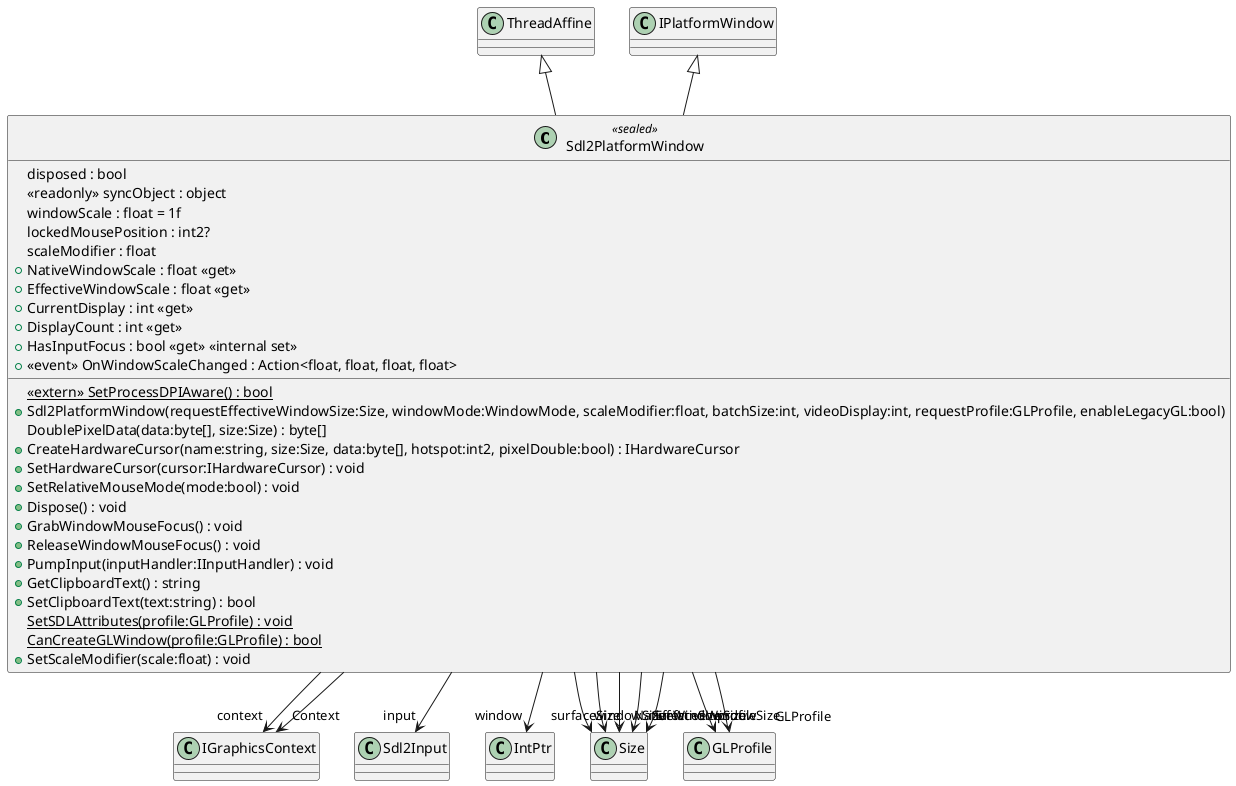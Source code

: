 @startuml
class Sdl2PlatformWindow <<sealed>> {
    disposed : bool
    <<readonly>> syncObject : object
    windowScale : float = 1f
    lockedMousePosition : int2?
    scaleModifier : float
    + NativeWindowScale : float <<get>>
    + EffectiveWindowScale : float <<get>>
    + CurrentDisplay : int <<get>>
    + DisplayCount : int <<get>>
    + HasInputFocus : bool <<get>> <<internal set>>
    +  <<event>> OnWindowScaleChanged : Action<float, float, float, float> 
    {static} <<extern>> SetProcessDPIAware() : bool
    + Sdl2PlatformWindow(requestEffectiveWindowSize:Size, windowMode:WindowMode, scaleModifier:float, batchSize:int, videoDisplay:int, requestProfile:GLProfile, enableLegacyGL:bool)
    DoublePixelData(data:byte[], size:Size) : byte[]
    + CreateHardwareCursor(name:string, size:Size, data:byte[], hotspot:int2, pixelDouble:bool) : IHardwareCursor
    + SetHardwareCursor(cursor:IHardwareCursor) : void
    + SetRelativeMouseMode(mode:bool) : void
    + Dispose() : void
    + GrabWindowMouseFocus() : void
    + ReleaseWindowMouseFocus() : void
    + PumpInput(inputHandler:IInputHandler) : void
    + GetClipboardText() : string
    + SetClipboardText(text:string) : bool
    {static} SetSDLAttributes(profile:GLProfile) : void
    {static} CanCreateGLWindow(profile:GLProfile) : bool
    + SetScaleModifier(scale:float) : void
}
ThreadAffine <|-- Sdl2PlatformWindow
IPlatformWindow <|-- Sdl2PlatformWindow
Sdl2PlatformWindow --> "context" IGraphicsContext
Sdl2PlatformWindow --> "input" Sdl2Input
Sdl2PlatformWindow --> "Context" IGraphicsContext
Sdl2PlatformWindow --> "window" IntPtr
Sdl2PlatformWindow --> "windowSize" Size
Sdl2PlatformWindow --> "surfaceSize" Size
Sdl2PlatformWindow --> "profile" GLProfile
Sdl2PlatformWindow --> "NativeWindowSize" Size
Sdl2PlatformWindow --> "EffectiveWindowSize" Size
Sdl2PlatformWindow --> "SurfaceSize" Size
Sdl2PlatformWindow --> "GLProfile" GLProfile
@enduml
